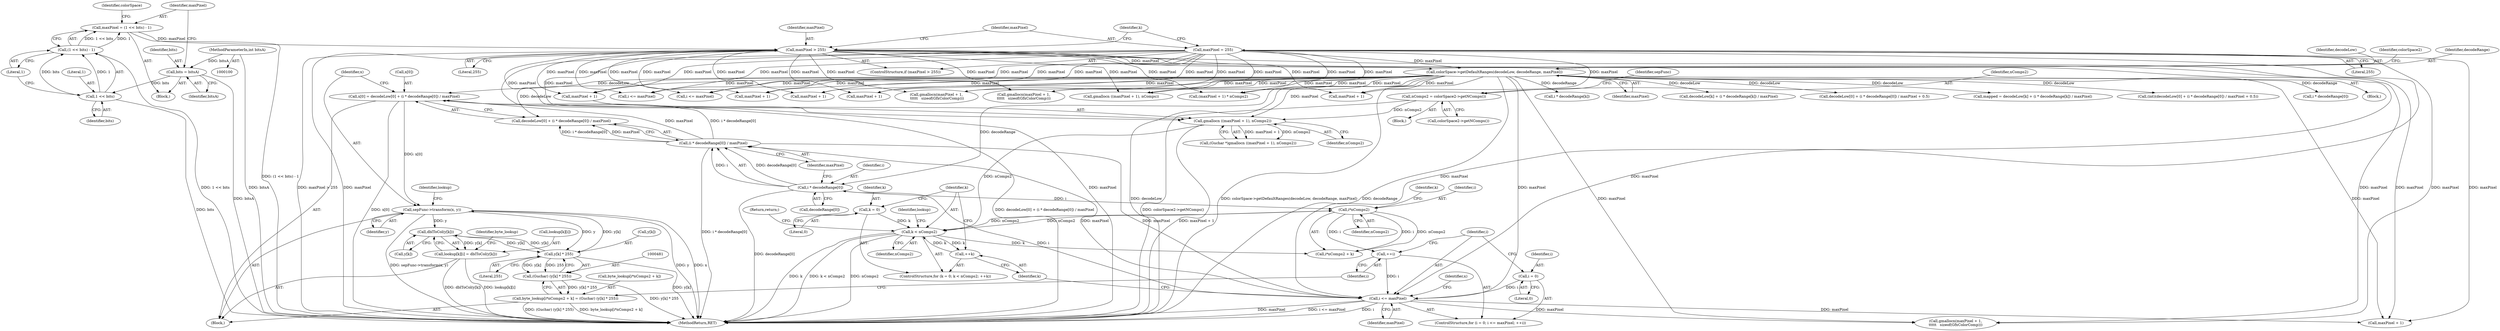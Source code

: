 digraph "0_poppler_7b2d314a61fd0e12f47c62996cb49ec0d1ba747a_4@integer" {
"1000444" [label="(Call,x[0] = decodeLow[0] + (i * decodeRange[0]) / maxPixel)"];
"1000163" [label="(Call,colorSpace->getDefaultRanges(decodeLow, decodeRange, maxPixel))"];
"1000139" [label="(Call,maxPixel = 255)"];
"1000136" [label="(Call,maxPixel > 255)"];
"1000125" [label="(Call,maxPixel = (1 << bits) - 1)"];
"1000127" [label="(Call,(1 << bits) - 1)"];
"1000128" [label="(Call,1 << bits)"];
"1000122" [label="(Call,bits = bitsA)"];
"1000101" [label="(MethodParameterIn,int bitsA)"];
"1000452" [label="(Call,(i * decodeRange[0]) / maxPixel)"];
"1000453" [label="(Call,i * decodeRange[0])"];
"1000438" [label="(Call,i <= maxPixel)"];
"1000441" [label="(Call,++i)"];
"1000476" [label="(Call,i*nComps2)"];
"1000416" [label="(Call,k < nComps2)"];
"1000419" [label="(Call,++k)"];
"1000413" [label="(Call,k = 0)"];
"1000407" [label="(Call,gmallocn ((maxPixel + 1), nComps2))"];
"1000397" [label="(Call,nComps2 = colorSpace2->getNComps())"];
"1000435" [label="(Call,i = 0)"];
"1000459" [label="(Call,sepFunc->transform(x, y))"];
"1000468" [label="(Call,dblToCol(y[k]))"];
"1000462" [label="(Call,lookup[k][i] = dblToCol(y[k]))"];
"1000482" [label="(Call,y[k] * 255)"];
"1000480" [label="(Call,(Guchar) (y[k] * 255))"];
"1000472" [label="(Call,byte_lookup[i*nComps2 + k] = (Guchar) (y[k] * 255))"];
"1000494" [label="(Call,maxPixel + 1)"];
"1000482" [label="(Call,y[k] * 255)"];
"1000453" [label="(Call,i * decodeRange[0])"];
"1000401" [label="(Identifier,sepFunc)"];
"1000515" [label="(Call,maxPixel + 1)"];
"1000477" [label="(Identifier,i)"];
"1000469" [label="(Call,y[k])"];
"1000475" [label="(Call,i*nComps2 + k)"];
"1000127" [label="(Call,(1 << bits) - 1)"];
"1000293" [label="(Call,gmallocn(maxPixel + 1,\n \t\t\t\t\t   sizeof(GfxColorComp)))"];
"1000514" [label="(Call,gmallocn(maxPixel + 1,\n\t\t\t\t\t   sizeof(GfxColorComp)))"];
"1000137" [label="(Identifier,maxPixel)"];
"1000131" [label="(Literal,1)"];
"1000128" [label="(Call,1 << bits)"];
"1000532" [label="(Call,decodeLow[k] + (i * decodeRange[k]) / maxPixel)"];
"1000313" [label="(Call,decodeLow[0] + (i * decodeRange[0]) / maxPixel + 0.5)"];
"1000594" [label="(MethodReturn,RET)"];
"1000415" [label="(Literal,0)"];
"1000444" [label="(Call,x[0] = decodeLow[0] + (i * decodeRange[0]) / maxPixel)"];
"1000139" [label="(Call,maxPixel = 255)"];
"1000122" [label="(Call,bits = bitsA)"];
"1000436" [label="(Identifier,i)"];
"1000104" [label="(Block,)"];
"1000479" [label="(Identifier,k)"];
"1000418" [label="(Identifier,nComps2)"];
"1000437" [label="(Literal,0)"];
"1000530" [label="(Call,mapped = decodeLow[k] + (i * decodeRange[k]) / maxPixel)"];
"1000125" [label="(Call,maxPixel = (1 << bits) - 1)"];
"1000455" [label="(Call,decodeRange[0])"];
"1000454" [label="(Identifier,i)"];
"1000101" [label="(MethodParameterIn,int bitsA)"];
"1000405" [label="(Call,(Guchar *)gmallocn ((maxPixel + 1), nComps2))"];
"1000461" [label="(Identifier,y)"];
"1000435" [label="(Call,i = 0)"];
"1000136" [label="(Call,maxPixel > 255)"];
"1000478" [label="(Identifier,nComps2)"];
"1000144" [label="(Identifier,k)"];
"1000413" [label="(Call,k = 0)"];
"1000236" [label="(Identifier,colorSpace2)"];
"1000311" [label="(Call,(int)(decodeLow[0] + (i * decodeRange[0]) / maxPixel + 0.5))"];
"1000319" [label="(Call,i * decodeRange[0])"];
"1000428" [label="(Call,gmallocn(maxPixel + 1,\n\t\t\t\t\t   sizeof(GfxColorComp)))"];
"1000483" [label="(Call,y[k])"];
"1000434" [label="(ControlStructure,for (i = 0; i <= maxPixel; ++i))"];
"1000459" [label="(Call,sepFunc->transform(x, y))"];
"1000159" [label="(Block,)"];
"1000493" [label="(Call,gmallocn ((maxPixel + 1), nComps))"];
"1000165" [label="(Identifier,decodeRange)"];
"1000164" [label="(Identifier,decodeLow)"];
"1000126" [label="(Identifier,maxPixel)"];
"1000474" [label="(Identifier,byte_lookup)"];
"1000438" [label="(Call,i <= maxPixel)"];
"1000448" [label="(Call,decodeLow[0] + (i * decodeRange[0]) / maxPixel)"];
"1000140" [label="(Identifier,maxPixel)"];
"1000446" [label="(Identifier,x)"];
"1000417" [label="(Identifier,k)"];
"1000130" [label="(Identifier,bits)"];
"1000463" [label="(Call,lookup[k][i])"];
"1000439" [label="(Identifier,i)"];
"1000443" [label="(Block,)"];
"1000486" [label="(Literal,255)"];
"1000537" [label="(Call,i * decodeRange[k])"];
"1000166" [label="(Identifier,maxPixel)"];
"1000133" [label="(Identifier,colorSpace)"];
"1000141" [label="(Literal,255)"];
"1000407" [label="(Call,gmallocn ((maxPixel + 1), nComps2))"];
"1000129" [label="(Literal,1)"];
"1000411" [label="(Identifier,nComps2)"];
"1000408" [label="(Call,maxPixel + 1)"];
"1000419" [label="(Call,++k)"];
"1000272" [label="(Call,(maxPixel + 1) * nComps2)"];
"1000294" [label="(Call,maxPixel + 1)"];
"1000442" [label="(Identifier,i)"];
"1000584" [label="(Return,return;)"];
"1000397" [label="(Call,nComps2 = colorSpace2->getNComps())"];
"1000462" [label="(Call,lookup[k][i] = dblToCol(y[k]))"];
"1000429" [label="(Call,maxPixel + 1)"];
"1000460" [label="(Identifier,x)"];
"1000468" [label="(Call,dblToCol(y[k]))"];
"1000399" [label="(Call,colorSpace2->getNComps())"];
"1000420" [label="(Identifier,k)"];
"1000452" [label="(Call,(i * decodeRange[0]) / maxPixel)"];
"1000476" [label="(Call,i*nComps2)"];
"1000138" [label="(Literal,255)"];
"1000163" [label="(Call,colorSpace->getDefaultRanges(decodeLow, decodeRange, maxPixel))"];
"1000465" [label="(Identifier,lookup)"];
"1000303" [label="(Call,i <= maxPixel)"];
"1000124" [label="(Identifier,bitsA)"];
"1000440" [label="(Identifier,maxPixel)"];
"1000135" [label="(ControlStructure,if (maxPixel > 255))"];
"1000480" [label="(Call,(Guchar) (y[k] * 255))"];
"1000123" [label="(Identifier,bits)"];
"1000424" [label="(Identifier,lookup)"];
"1000388" [label="(Block,)"];
"1000398" [label="(Identifier,nComps2)"];
"1000441" [label="(Call,++i)"];
"1000524" [label="(Call,i <= maxPixel)"];
"1000273" [label="(Call,maxPixel + 1)"];
"1000472" [label="(Call,byte_lookup[i*nComps2 + k] = (Guchar) (y[k] * 255))"];
"1000445" [label="(Call,x[0])"];
"1000458" [label="(Identifier,maxPixel)"];
"1000414" [label="(Identifier,k)"];
"1000416" [label="(Call,k < nComps2)"];
"1000412" [label="(ControlStructure,for (k = 0; k < nComps2; ++k))"];
"1000473" [label="(Call,byte_lookup[i*nComps2 + k])"];
"1000444" -> "1000443"  [label="AST: "];
"1000444" -> "1000448"  [label="CFG: "];
"1000445" -> "1000444"  [label="AST: "];
"1000448" -> "1000444"  [label="AST: "];
"1000460" -> "1000444"  [label="CFG: "];
"1000444" -> "1000594"  [label="DDG: x[0]"];
"1000444" -> "1000594"  [label="DDG: decodeLow[0] + (i * decodeRange[0]) / maxPixel"];
"1000163" -> "1000444"  [label="DDG: decodeLow"];
"1000452" -> "1000444"  [label="DDG: i * decodeRange[0]"];
"1000452" -> "1000444"  [label="DDG: maxPixel"];
"1000444" -> "1000459"  [label="DDG: x[0]"];
"1000163" -> "1000159"  [label="AST: "];
"1000163" -> "1000166"  [label="CFG: "];
"1000164" -> "1000163"  [label="AST: "];
"1000165" -> "1000163"  [label="AST: "];
"1000166" -> "1000163"  [label="AST: "];
"1000236" -> "1000163"  [label="CFG: "];
"1000163" -> "1000594"  [label="DDG: decodeLow"];
"1000163" -> "1000594"  [label="DDG: colorSpace->getDefaultRanges(decodeLow, decodeRange, maxPixel)"];
"1000163" -> "1000594"  [label="DDG: decodeRange"];
"1000139" -> "1000163"  [label="DDG: maxPixel"];
"1000136" -> "1000163"  [label="DDG: maxPixel"];
"1000163" -> "1000272"  [label="DDG: maxPixel"];
"1000163" -> "1000273"  [label="DDG: maxPixel"];
"1000163" -> "1000293"  [label="DDG: maxPixel"];
"1000163" -> "1000294"  [label="DDG: maxPixel"];
"1000163" -> "1000303"  [label="DDG: maxPixel"];
"1000163" -> "1000311"  [label="DDG: decodeLow"];
"1000163" -> "1000313"  [label="DDG: decodeLow"];
"1000163" -> "1000319"  [label="DDG: decodeRange"];
"1000163" -> "1000407"  [label="DDG: maxPixel"];
"1000163" -> "1000408"  [label="DDG: maxPixel"];
"1000163" -> "1000428"  [label="DDG: maxPixel"];
"1000163" -> "1000429"  [label="DDG: maxPixel"];
"1000163" -> "1000438"  [label="DDG: maxPixel"];
"1000163" -> "1000448"  [label="DDG: decodeLow"];
"1000163" -> "1000453"  [label="DDG: decodeRange"];
"1000163" -> "1000493"  [label="DDG: maxPixel"];
"1000163" -> "1000494"  [label="DDG: maxPixel"];
"1000163" -> "1000514"  [label="DDG: maxPixel"];
"1000163" -> "1000515"  [label="DDG: maxPixel"];
"1000163" -> "1000524"  [label="DDG: maxPixel"];
"1000163" -> "1000530"  [label="DDG: decodeLow"];
"1000163" -> "1000532"  [label="DDG: decodeLow"];
"1000163" -> "1000537"  [label="DDG: decodeRange"];
"1000139" -> "1000135"  [label="AST: "];
"1000139" -> "1000141"  [label="CFG: "];
"1000140" -> "1000139"  [label="AST: "];
"1000141" -> "1000139"  [label="AST: "];
"1000144" -> "1000139"  [label="CFG: "];
"1000139" -> "1000594"  [label="DDG: maxPixel"];
"1000139" -> "1000272"  [label="DDG: maxPixel"];
"1000139" -> "1000273"  [label="DDG: maxPixel"];
"1000139" -> "1000293"  [label="DDG: maxPixel"];
"1000139" -> "1000294"  [label="DDG: maxPixel"];
"1000139" -> "1000303"  [label="DDG: maxPixel"];
"1000139" -> "1000407"  [label="DDG: maxPixel"];
"1000139" -> "1000408"  [label="DDG: maxPixel"];
"1000139" -> "1000428"  [label="DDG: maxPixel"];
"1000139" -> "1000429"  [label="DDG: maxPixel"];
"1000139" -> "1000438"  [label="DDG: maxPixel"];
"1000139" -> "1000493"  [label="DDG: maxPixel"];
"1000139" -> "1000494"  [label="DDG: maxPixel"];
"1000139" -> "1000514"  [label="DDG: maxPixel"];
"1000139" -> "1000515"  [label="DDG: maxPixel"];
"1000139" -> "1000524"  [label="DDG: maxPixel"];
"1000136" -> "1000135"  [label="AST: "];
"1000136" -> "1000138"  [label="CFG: "];
"1000137" -> "1000136"  [label="AST: "];
"1000138" -> "1000136"  [label="AST: "];
"1000140" -> "1000136"  [label="CFG: "];
"1000144" -> "1000136"  [label="CFG: "];
"1000136" -> "1000594"  [label="DDG: maxPixel > 255"];
"1000136" -> "1000594"  [label="DDG: maxPixel"];
"1000125" -> "1000136"  [label="DDG: maxPixel"];
"1000136" -> "1000272"  [label="DDG: maxPixel"];
"1000136" -> "1000273"  [label="DDG: maxPixel"];
"1000136" -> "1000293"  [label="DDG: maxPixel"];
"1000136" -> "1000294"  [label="DDG: maxPixel"];
"1000136" -> "1000303"  [label="DDG: maxPixel"];
"1000136" -> "1000407"  [label="DDG: maxPixel"];
"1000136" -> "1000408"  [label="DDG: maxPixel"];
"1000136" -> "1000428"  [label="DDG: maxPixel"];
"1000136" -> "1000429"  [label="DDG: maxPixel"];
"1000136" -> "1000438"  [label="DDG: maxPixel"];
"1000136" -> "1000493"  [label="DDG: maxPixel"];
"1000136" -> "1000494"  [label="DDG: maxPixel"];
"1000136" -> "1000514"  [label="DDG: maxPixel"];
"1000136" -> "1000515"  [label="DDG: maxPixel"];
"1000136" -> "1000524"  [label="DDG: maxPixel"];
"1000125" -> "1000104"  [label="AST: "];
"1000125" -> "1000127"  [label="CFG: "];
"1000126" -> "1000125"  [label="AST: "];
"1000127" -> "1000125"  [label="AST: "];
"1000133" -> "1000125"  [label="CFG: "];
"1000125" -> "1000594"  [label="DDG: (1 << bits) - 1"];
"1000127" -> "1000125"  [label="DDG: 1 << bits"];
"1000127" -> "1000125"  [label="DDG: 1"];
"1000127" -> "1000131"  [label="CFG: "];
"1000128" -> "1000127"  [label="AST: "];
"1000131" -> "1000127"  [label="AST: "];
"1000127" -> "1000594"  [label="DDG: 1 << bits"];
"1000128" -> "1000127"  [label="DDG: 1"];
"1000128" -> "1000127"  [label="DDG: bits"];
"1000128" -> "1000130"  [label="CFG: "];
"1000129" -> "1000128"  [label="AST: "];
"1000130" -> "1000128"  [label="AST: "];
"1000131" -> "1000128"  [label="CFG: "];
"1000128" -> "1000594"  [label="DDG: bits"];
"1000122" -> "1000128"  [label="DDG: bits"];
"1000122" -> "1000104"  [label="AST: "];
"1000122" -> "1000124"  [label="CFG: "];
"1000123" -> "1000122"  [label="AST: "];
"1000124" -> "1000122"  [label="AST: "];
"1000126" -> "1000122"  [label="CFG: "];
"1000122" -> "1000594"  [label="DDG: bitsA"];
"1000101" -> "1000122"  [label="DDG: bitsA"];
"1000101" -> "1000100"  [label="AST: "];
"1000101" -> "1000594"  [label="DDG: bitsA"];
"1000452" -> "1000448"  [label="AST: "];
"1000452" -> "1000458"  [label="CFG: "];
"1000453" -> "1000452"  [label="AST: "];
"1000458" -> "1000452"  [label="AST: "];
"1000448" -> "1000452"  [label="CFG: "];
"1000452" -> "1000594"  [label="DDG: i * decodeRange[0]"];
"1000452" -> "1000438"  [label="DDG: maxPixel"];
"1000452" -> "1000448"  [label="DDG: i * decodeRange[0]"];
"1000452" -> "1000448"  [label="DDG: maxPixel"];
"1000453" -> "1000452"  [label="DDG: i"];
"1000453" -> "1000452"  [label="DDG: decodeRange[0]"];
"1000438" -> "1000452"  [label="DDG: maxPixel"];
"1000453" -> "1000455"  [label="CFG: "];
"1000454" -> "1000453"  [label="AST: "];
"1000455" -> "1000453"  [label="AST: "];
"1000458" -> "1000453"  [label="CFG: "];
"1000453" -> "1000594"  [label="DDG: decodeRange[0]"];
"1000438" -> "1000453"  [label="DDG: i"];
"1000453" -> "1000476"  [label="DDG: i"];
"1000438" -> "1000434"  [label="AST: "];
"1000438" -> "1000440"  [label="CFG: "];
"1000439" -> "1000438"  [label="AST: "];
"1000440" -> "1000438"  [label="AST: "];
"1000446" -> "1000438"  [label="CFG: "];
"1000420" -> "1000438"  [label="CFG: "];
"1000438" -> "1000594"  [label="DDG: maxPixel"];
"1000438" -> "1000594"  [label="DDG: i <= maxPixel"];
"1000438" -> "1000594"  [label="DDG: i"];
"1000438" -> "1000428"  [label="DDG: maxPixel"];
"1000438" -> "1000429"  [label="DDG: maxPixel"];
"1000441" -> "1000438"  [label="DDG: i"];
"1000435" -> "1000438"  [label="DDG: i"];
"1000441" -> "1000434"  [label="AST: "];
"1000441" -> "1000442"  [label="CFG: "];
"1000442" -> "1000441"  [label="AST: "];
"1000439" -> "1000441"  [label="CFG: "];
"1000476" -> "1000441"  [label="DDG: i"];
"1000476" -> "1000475"  [label="AST: "];
"1000476" -> "1000478"  [label="CFG: "];
"1000477" -> "1000476"  [label="AST: "];
"1000478" -> "1000476"  [label="AST: "];
"1000479" -> "1000476"  [label="CFG: "];
"1000476" -> "1000416"  [label="DDG: nComps2"];
"1000476" -> "1000475"  [label="DDG: i"];
"1000476" -> "1000475"  [label="DDG: nComps2"];
"1000416" -> "1000476"  [label="DDG: nComps2"];
"1000416" -> "1000412"  [label="AST: "];
"1000416" -> "1000418"  [label="CFG: "];
"1000417" -> "1000416"  [label="AST: "];
"1000418" -> "1000416"  [label="AST: "];
"1000424" -> "1000416"  [label="CFG: "];
"1000584" -> "1000416"  [label="CFG: "];
"1000416" -> "1000594"  [label="DDG: k < nComps2"];
"1000416" -> "1000594"  [label="DDG: nComps2"];
"1000416" -> "1000594"  [label="DDG: k"];
"1000419" -> "1000416"  [label="DDG: k"];
"1000413" -> "1000416"  [label="DDG: k"];
"1000407" -> "1000416"  [label="DDG: nComps2"];
"1000416" -> "1000419"  [label="DDG: k"];
"1000416" -> "1000475"  [label="DDG: k"];
"1000419" -> "1000412"  [label="AST: "];
"1000419" -> "1000420"  [label="CFG: "];
"1000420" -> "1000419"  [label="AST: "];
"1000417" -> "1000419"  [label="CFG: "];
"1000413" -> "1000412"  [label="AST: "];
"1000413" -> "1000415"  [label="CFG: "];
"1000414" -> "1000413"  [label="AST: "];
"1000415" -> "1000413"  [label="AST: "];
"1000417" -> "1000413"  [label="CFG: "];
"1000407" -> "1000405"  [label="AST: "];
"1000407" -> "1000411"  [label="CFG: "];
"1000408" -> "1000407"  [label="AST: "];
"1000411" -> "1000407"  [label="AST: "];
"1000405" -> "1000407"  [label="CFG: "];
"1000407" -> "1000594"  [label="DDG: maxPixel + 1"];
"1000407" -> "1000405"  [label="DDG: maxPixel + 1"];
"1000407" -> "1000405"  [label="DDG: nComps2"];
"1000397" -> "1000407"  [label="DDG: nComps2"];
"1000397" -> "1000388"  [label="AST: "];
"1000397" -> "1000399"  [label="CFG: "];
"1000398" -> "1000397"  [label="AST: "];
"1000399" -> "1000397"  [label="AST: "];
"1000401" -> "1000397"  [label="CFG: "];
"1000397" -> "1000594"  [label="DDG: colorSpace2->getNComps()"];
"1000435" -> "1000434"  [label="AST: "];
"1000435" -> "1000437"  [label="CFG: "];
"1000436" -> "1000435"  [label="AST: "];
"1000437" -> "1000435"  [label="AST: "];
"1000439" -> "1000435"  [label="CFG: "];
"1000459" -> "1000443"  [label="AST: "];
"1000459" -> "1000461"  [label="CFG: "];
"1000460" -> "1000459"  [label="AST: "];
"1000461" -> "1000459"  [label="AST: "];
"1000465" -> "1000459"  [label="CFG: "];
"1000459" -> "1000594"  [label="DDG: y"];
"1000459" -> "1000594"  [label="DDG: x"];
"1000459" -> "1000594"  [label="DDG: sepFunc->transform(x, y)"];
"1000482" -> "1000459"  [label="DDG: y[k]"];
"1000459" -> "1000468"  [label="DDG: y"];
"1000459" -> "1000482"  [label="DDG: y"];
"1000468" -> "1000462"  [label="AST: "];
"1000468" -> "1000469"  [label="CFG: "];
"1000469" -> "1000468"  [label="AST: "];
"1000462" -> "1000468"  [label="CFG: "];
"1000468" -> "1000462"  [label="DDG: y[k]"];
"1000482" -> "1000468"  [label="DDG: y[k]"];
"1000468" -> "1000482"  [label="DDG: y[k]"];
"1000462" -> "1000443"  [label="AST: "];
"1000463" -> "1000462"  [label="AST: "];
"1000474" -> "1000462"  [label="CFG: "];
"1000462" -> "1000594"  [label="DDG: dblToCol(y[k])"];
"1000462" -> "1000594"  [label="DDG: lookup[k][i]"];
"1000482" -> "1000480"  [label="AST: "];
"1000482" -> "1000486"  [label="CFG: "];
"1000483" -> "1000482"  [label="AST: "];
"1000486" -> "1000482"  [label="AST: "];
"1000480" -> "1000482"  [label="CFG: "];
"1000482" -> "1000594"  [label="DDG: y[k]"];
"1000482" -> "1000480"  [label="DDG: y[k]"];
"1000482" -> "1000480"  [label="DDG: 255"];
"1000480" -> "1000472"  [label="AST: "];
"1000481" -> "1000480"  [label="AST: "];
"1000472" -> "1000480"  [label="CFG: "];
"1000480" -> "1000594"  [label="DDG: y[k] * 255"];
"1000480" -> "1000472"  [label="DDG: y[k] * 255"];
"1000472" -> "1000443"  [label="AST: "];
"1000473" -> "1000472"  [label="AST: "];
"1000442" -> "1000472"  [label="CFG: "];
"1000472" -> "1000594"  [label="DDG: (Guchar) (y[k] * 255)"];
"1000472" -> "1000594"  [label="DDG: byte_lookup[i*nComps2 + k]"];
}
